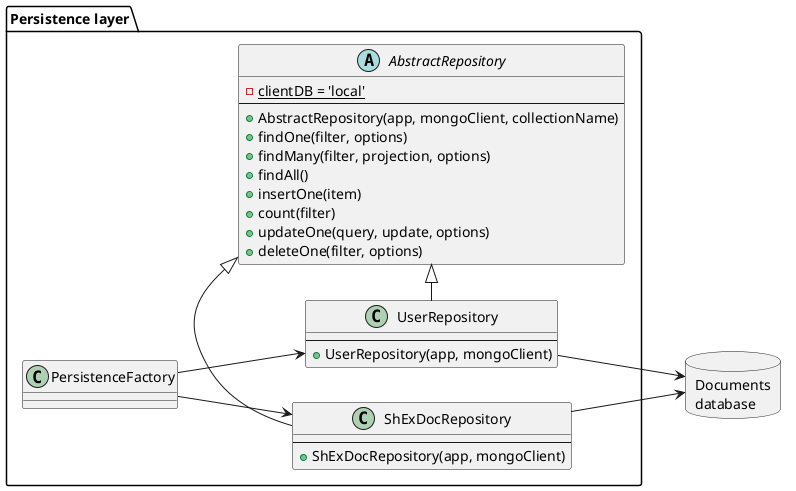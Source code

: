 @startuml ShareYASHE - Classes structure - Persistence layer
left to right direction

package "Persistence layer" as persistenceLayer {
    class "PersistenceFactory" as persistenceFactory {
    }
    abstract class "AbstractRepository" as abstractRepository {
        {static}-clientDB = 'local'
        --
        +AbstractRepository(app, mongoClient, collectionName)
        +findOne(filter, options)
        +findMany(filter, projection, options)
        +findAll()
        +insertOne(item)
        +count(filter)
        +updateOne(query, update, options)
        +deleteOne(filter, options)
    }

    class "ShExDocRepository" as shExDocRepository {
        --
        +ShExDocRepository(app, mongoClient)
    }
    class "UserRepository" as userRepository {
        --
        +UserRepository(app, mongoClient)
    }
}
database "Documents\ndatabase" as db {
}

shExDocRepository -right-|> abstractRepository
userRepository -right-|> abstractRepository

persistenceFactory --> shExDocRepository
persistenceFactory --> userRepository

shExDocRepository --> db
userRepository --> db

@enduml